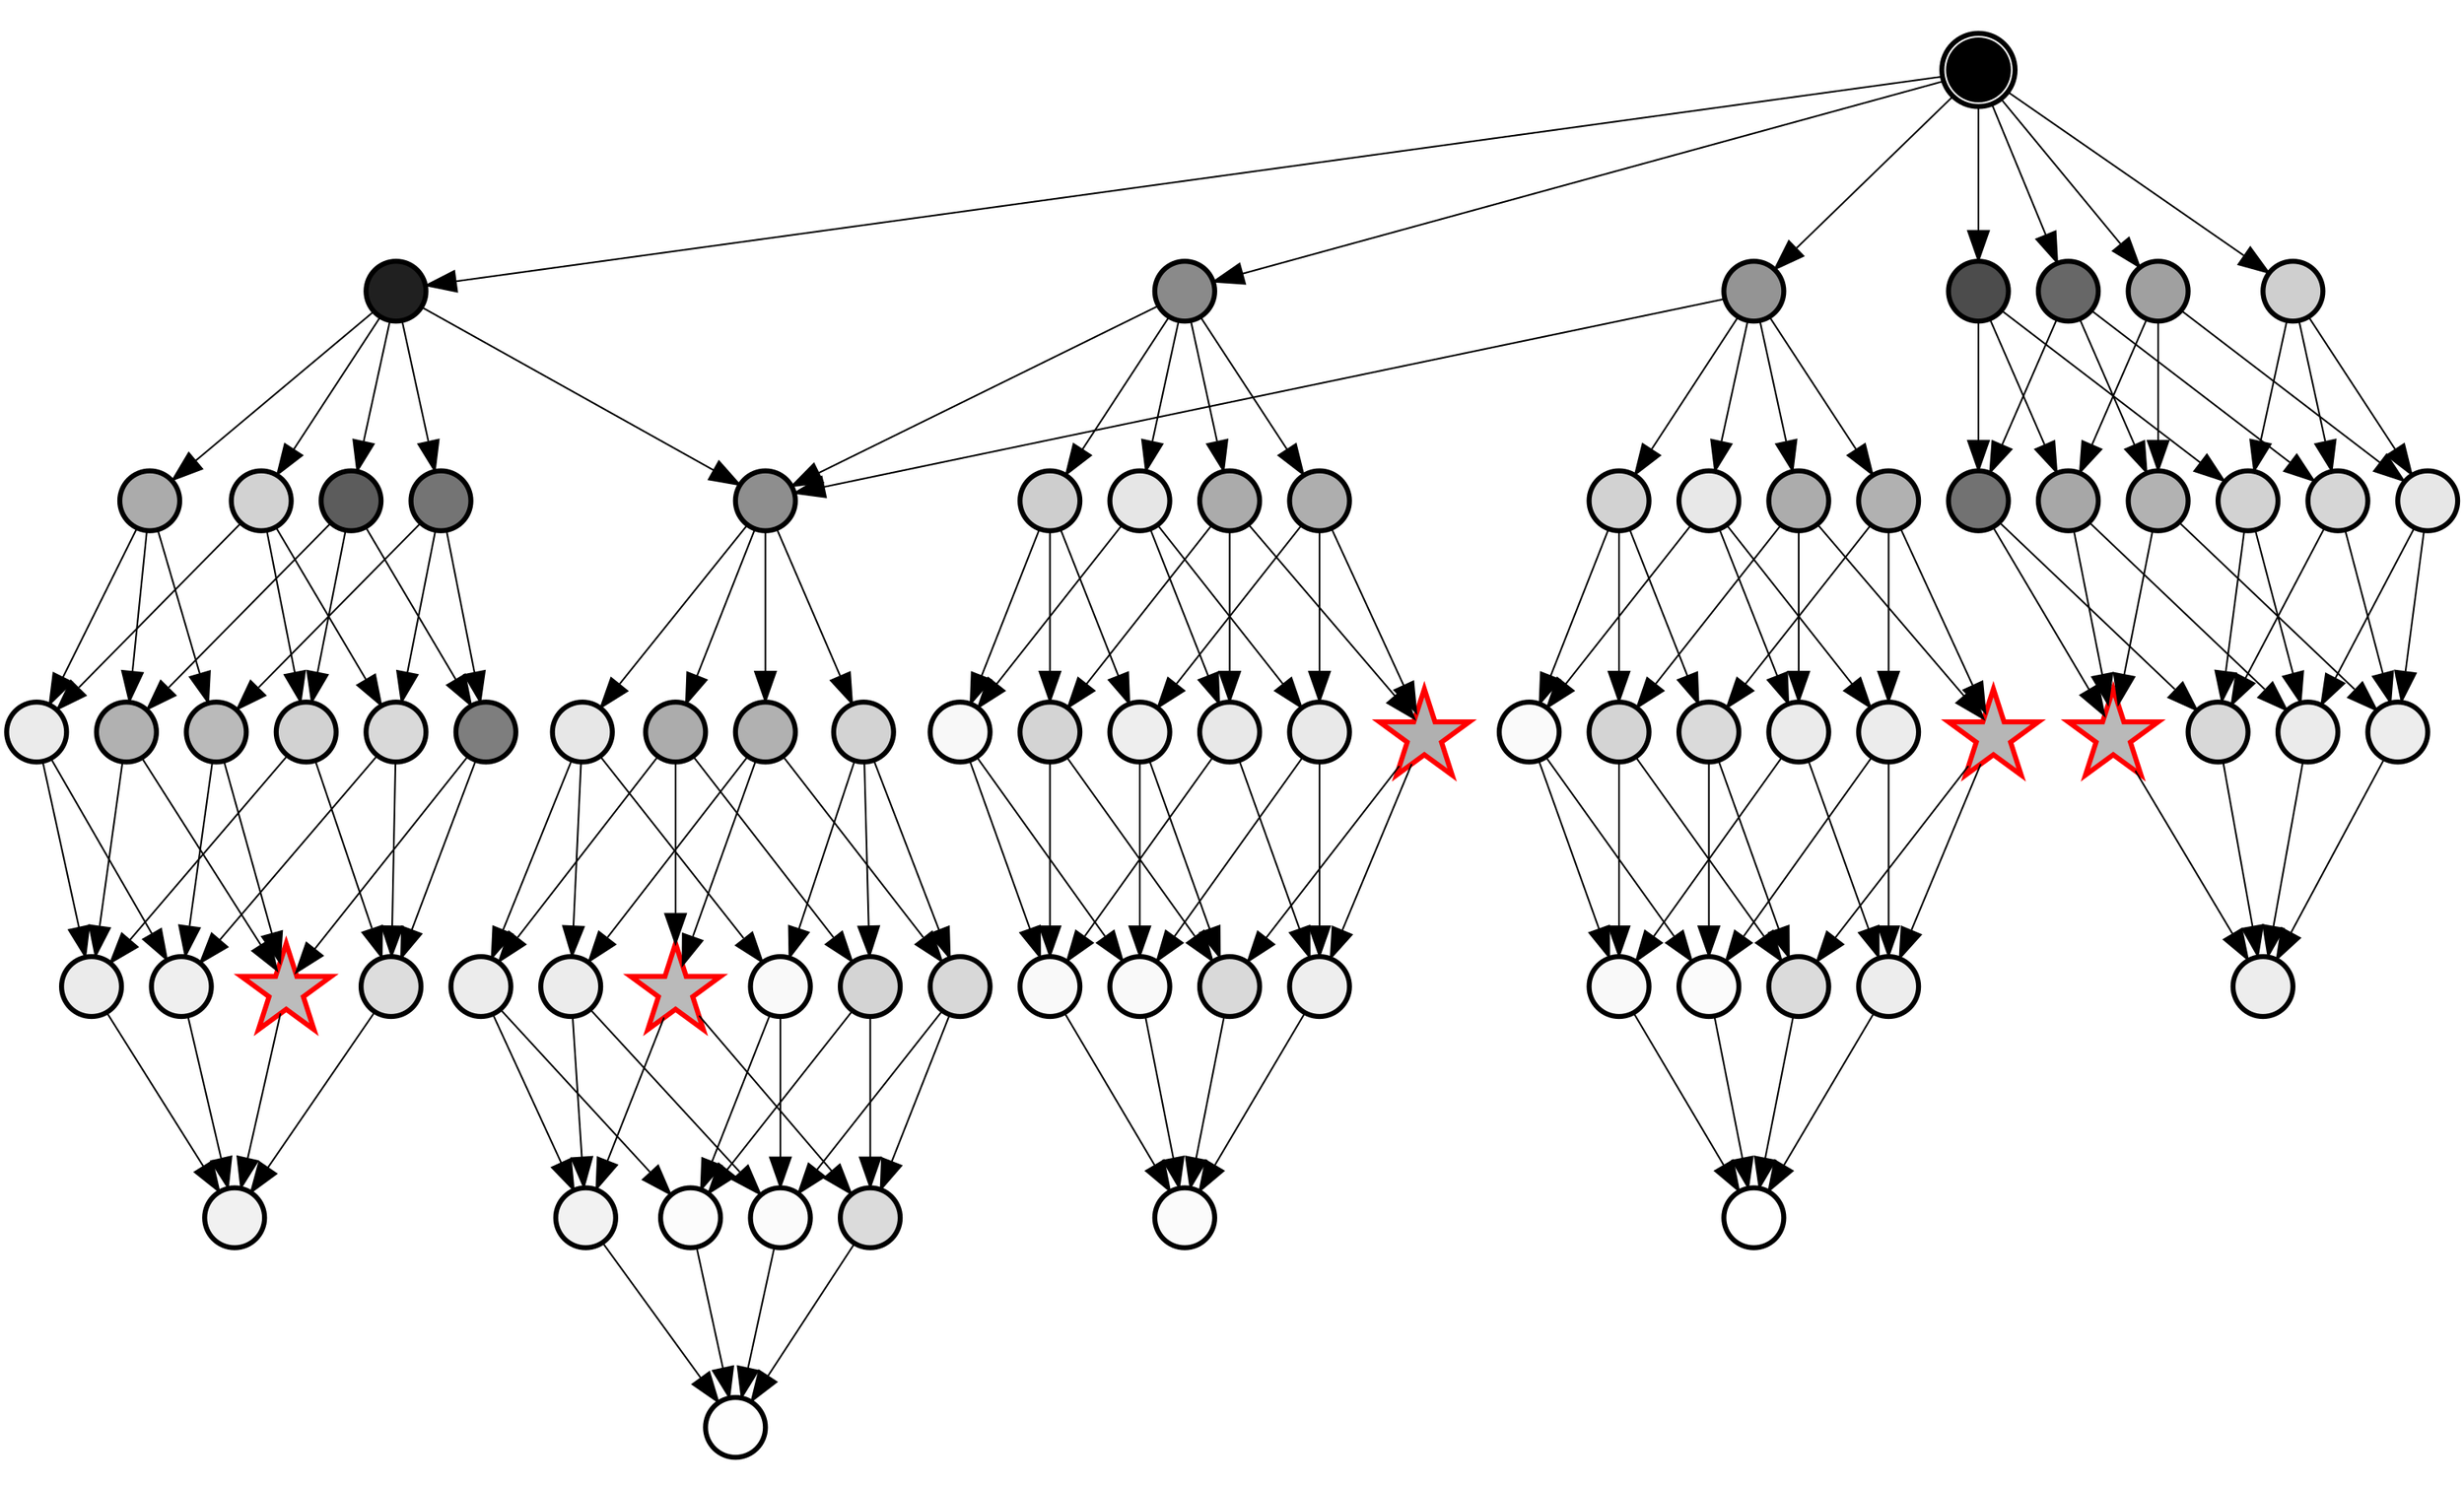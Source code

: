 digraph g {
    ratio=0.6;
    node [style="filled,setlinewidth(3)", shape=circle, color=black, fillcolor=white]
    edge [arrowsize=1.8, len=.75]
    /* everything in same compartment, no hardening */
    R1N1S1L1 [label="", tooltip="R1 N1 S1 L1", fillcolor="#000000", shape=doublecircle]

    /* redis+newlib+uksched in 1 compartment, lwip in the other ------------- */
    R1N1S1L2 [label="", tooltip="R1 N1 S1 L2", fillcolor="#202020"]
    /* + hardening on 1 component */
    R1HN1S1L2 [label="", tooltip="R1H N1 S1 L2", fillcolor="#ababab"]
    R1N1HS1L2 [label="", tooltip="R1 N1H S1 L2", fillcolor="#d2d2d2"]
    R1N1S1HL2 [label="", tooltip="R1 N1 S1H L2", fillcolor="#5c5c5c"]
    R1N1S1L2H [label="", tooltip="R1 N1 S1 L2H", fillcolor="#747474"]
    /* hardening on two components */
    R1HN1HS1L2 [label="", tooltip="R1H N1H S1 L2", fillcolor="#ebebeb"]
    R1HN1S1HL2 [label="", tooltip="R1H N1 S1H L2", fillcolor="#b1b1b1"]
    R1HN1S1L2H [label="", tooltip="R1H N1 S1 L2H", fillcolor="#bababa"]
    R1N1HS1HL2 [label="", tooltip="R1 N1H S1H L2", fillcolor="#d2d2d2"]
    R1N1HS1L2H [label="", tooltip="R1 N1H S1 L2H", fillcolor="#d9d9d9"]
    R1N1S1HL2H [label="", tooltip="R1 N1 S1H L2H", fillcolor="#7e7e7e"]
    /* hardening on 3 components */
    R1HN1HS1HL2 [label="", tooltip="R1H N1H S1H L2", fillcolor="#ebebeb"]
    R1HN1S1HL2H [label="", tooltip="R1H N1 S1H L2H", fillcolor="#bcbcbc", color="red", shape=star]
    R1HN1HS1L2H [label="", tooltip="R1H N1H S1 L2H", fillcolor="#efefef"]
    R1N1HS1HL2H [label="", tooltip="R1 N1H S1H L2H", fillcolor="#dddddd"]
    /* hardening everywhere */
    R1HN1HS1HL2H [label="", tooltip="R1H N1H S1H L2H", fillcolor="#f1f1f1"]

    /* redis+newlib+lwip in 1 compartment, uksched in the other ------------- */
    R1N1S2L1 [label="", tooltip="R1 N1 S2 L1", fillcolor="#8a8a8a"]
    /* + hardening on 1 component */
    R1HN1S2L1 [label="", tooltip="R1H N1 S2 L1", fillcolor="#cecece"]
    R1N1HS2L1 [label="", tooltip="R1 N1H S2 L1", fillcolor="#e6e6e6"]
    R1N1S2HL1 [label="", tooltip="R1 N1 S2H L1", fillcolor="#ababab"]
    R1N1S2L1H [label="", tooltip="R1 N1 S2 L1H", fillcolor="#aeaeae"]
    /* hardening on two components */
    R1HN1HS2L1 [label="", tooltip="R1H N1H S2 L1", fillcolor="#f8f8f8"]
    R1HN1S2HL1 [label="", tooltip="R1H N1 S2H L1", fillcolor="#d4d4d4"]
    R1HN1S2L1H [label="", tooltip="R1H N1 S2 L1H", fillcolor="#eeeeee"]
    R1N1HS2HL1 [label="", tooltip="R1 N1H S2H L1", fillcolor="#e8e8e8"]
    R1N1HS2L1H [label="", tooltip="R1 N1H S2 L1H", fillcolor="#e9e9e9"]
    R1N1S2HL1H [label="", tooltip="R1 N1 S2H L1H", fillcolor="#b0b0b0", color="red", shape=star]
    /* hardening on 3 components */
    R1HN1HS2HL1 [label="", tooltip="R1H N1H S2H L1", fillcolor="#f9f9f9"]
    R1HN1S2HL1H [label="", tooltip="R1H N1 S2H L1H", fillcolor="#d9d9d9"]
    R1HN1HS2L1H [label="", tooltip="R1H N1H S2 L1H", fillcolor="#f9f9f9"]
    R1N1HS2HL1H [label="", tooltip="R1 N1H S2H L1H", fillcolor="#eeeeee"]
    /* hardening everywhere */
    R1HN1HS2HL1H [label="", tooltip="R1H N1H S2H L1H", fillcolor="#fbfbfb"]

    /* redis+newlib in 1 compartment, uksched+lwip in the other ------------- */
    R2N2S1L1 [label="", tooltip="R2 N2 S1 L1", fillcolor="#949494"]
    /* + hardening on 1 component */
    R2HN2S1L1 [label="", tooltip="R2H N2 S1 L1", fillcolor="#d2d2d2"]
    R2N2HS1L1 [label="", tooltip="R2 N2H S1 L1", fillcolor="#e8e8e8"]
    R2N2S1HL1 [label="", tooltip="R2 N2 S1H L1", fillcolor="#acacac"]
    R2N2S1L1H [label="", tooltip="R2 N2 S1 L1H", fillcolor="#b1b1b1"]
    /* hardening on two components */
    R2HN2HS1L1 [label="", tooltip="R2H N2H S1 L1", fillcolor="#fafafa"]
    R2HN2S1HL1 [label="", tooltip="R2H N2 S1H L1", fillcolor="#d4d4d4"]
    R2HN2S1L1H [label="", tooltip="R2H N2 S1 L1H", fillcolor="#dadada"]
    R2N2HS1HL1 [label="", tooltip="R2 N2H S1H L1", fillcolor="#ebebeb"]
    R2N2HS1L1H [label="", tooltip="R2 N2H S1 L1H", fillcolor="#ececec"]
    R2N2S1HL1H [label="", tooltip="R2 N2 S1H L1H", shape=star, color="red", fillcolor="#b6b6b6"]
    /* hardening on 3 components */
    R2HN2HS1HL1 [label="", tooltip="R2H N2H S1H L1", fillcolor="#f9f9f9"]
    R2HN2S1HL1H [label="", tooltip="R2H N2 S1H L1H", fillcolor="#dbdbdb"]
    R2HN2HS1L1H [label="", tooltip="R2H N2H S1 L1H", fillcolor="#fbfbfb"]
    R2N2HS1HL1H [label="", tooltip="R2 N2H S1H L1H", fillcolor="#ededed"]
    /* hardening everywhere */
    R2HN2HS1HL1H [label="", tooltip="R2H N2H S1H L1H", fillcolor="#ffffff"]

    /* everything in 1 compartment ------------------------------------------ */
    /* + hardening on 1 component */
    R1HN1S1L1 [label="", tooltip="R1H N1 S1 L1", fillcolor="#a0a0a0"]
    R1N1HS1L1 [label="", tooltip="R1 N1H S1 L1", fillcolor="#cfcfcf"]
    R1N1S1HL1 [label="", tooltip="R1 N1 S1H L1", fillcolor="#4c4c4c"]
    R1N1S1L1H [label="", tooltip="R1 N1 S1 L1H", fillcolor="#676767"]
    /* hardening on two components */
    R1HN1HS1L1 [label="", tooltip="R1H N1H S1 L1", fillcolor="#e7e7e7"]
    R1HN1S1HL1 [label="", tooltip="R1H N1 S1H L1", fillcolor="#a7a7a7"]
    R1HN1S1L1H [label="", tooltip="R1H N1 S1 L1H", fillcolor="#b2b2b2"]
    R1N1HS1HL1 [label="", tooltip="R1 N1H S1H L1", fillcolor="#d2d2d2"]
    R1N1HS1L1H [label="", tooltip="R1 N1H S1 L1H", fillcolor="#d6d6d6"]
    R1N1S1HL1H [label="", tooltip="R1 N1 S1H L1H", fillcolor="#727272"]
    /* hardening on 3 components */
    R1HN1HS1HL1 [label="", tooltip="R1H N1H S1H L1" fillcolor="#ebebeb"]
    R1HN1S1HL1H [label="", tooltip="R1H N1 S1H L1H", shape=star, color="red", fillcolor="#b9b9b9"]
    R1HN1HS1L1H [label="", tooltip="R1H N1H S1 L1H", fillcolor="#ededed"]
    R1N1HS1HL1H [label="", tooltip="R1 N1H S1H L1H", fillcolor="#d8d8d8"]
    /* hardening everywhere */
    R1HN1HS1HL1H [label="", tooltip="R1H N1H S1H L1H", fillcolor="#ededed"]

    /* redis+newlib in 1 comp, uksched in another, lwip in another------------ */
    R1N1S2L3 [label="", tooltip="R1 N1 S2 L3", fillcolor="#8e8e8e"]
    /* + hardening on 1 component */
    R1HN1S2L3 [label="", tooltip="R1H N1 S2 L3", fillcolor="#d3d3d3"]
    R1N1HS2L3 [label="", tooltip="R1 N1H S2 L3", fillcolor="#e7e7e7"]
    R1N1S2HL3 [label="", tooltip="R1 N1 S2H L3", fillcolor="#acacac"]
    R1N1S2L3H [label="", tooltip="R1 N1 S2 L3H", fillcolor="#b1b1b1"]
    /* hardening on two components */
    R1HN1HS2L3 [label="", tooltip="R1H N1H S2 L3", fillcolor="#f9f9f9"]
    R1HN1S2HL3 [label="", tooltip="R1H N1 S2H L3", fillcolor="#d4d4d4"]
    R1HN1S2L3H [label="", tooltip="R1H N1 S2 L3H", fillcolor="#d8d8d8"]
    R1N1HS2HL3 [label="", tooltip="R1 N1H S2H L3", fillcolor="#ececec"]
    R1N1HS2L3H [label="", tooltip="R1 N1H S2 L3H", fillcolor="#ececec"]
    R1N1S2HL3H [label="", tooltip="R1 N1 S2H L3H", shape=star, color="red", fillcolor="#bababa"]
    /* hardening on 3 components */
    R1HN1HS2HL3 [label="", tooltip="R1H N1H S2H L3", fillcolor="#fcfcfc"]
    R1HN1S2HL3H [label="", tooltip="R1H N1 S2H L3H", fillcolor="#dbdbdb"]
    R1HN1HS2L3H [label="", tooltip="R1H N1H S2 L3H", fillcolor="#fbfbfb"]
    R1N1HS2HL3H [label="", tooltip="R1 N1H S2H L3H", fillcolor="#f2f2f2"]
    /* hardening everywhere */
    R1HN1HS2HL3H [label="", tooltip="R1H N1H S2H L3H", fillcolor="#fefefe"]

    /* LINKS ================================================================ */

    /* high level links wrt adding more compartments */
    R1N1S1L1 -> R1N1S1L2
    R1N1S1L1 -> R1N1S2L1
    R1N1S1L1 -> R2N2S1L1

    R1N1S1L2 -> R1N1S2L3
    R1N1S2L1 -> R1N1S2L3
    R2N2S1L1 -> R1N1S2L3

    /* links for redis+newlib+uksched in 1 compartment, lwip in the other ---- */
    /* hadening on 1 */
    R1N1S1L2 -> R1HN1S1L2
    R1N1S1L2 -> R1N1HS1L2
    R1N1S1L2 -> R1N1S1HL2
    R1N1S1L2 -> R1N1S1L2H

    /* hardening on 2 */
    R1HN1S1L2 -> R1HN1HS1L2
    R1HN1S1L2 -> R1HN1S1HL2
    R1HN1S1L2 -> R1HN1S1L2H

    R1N1HS1L2 -> R1HN1HS1L2
    R1N1HS1L2 -> R1N1HS1HL2
    R1N1HS1L2 -> R1N1HS1L2H

    R1N1S1HL2 -> R1HN1S1HL2
    R1N1S1HL2 -> R1N1HS1HL2
    R1N1S1HL2 -> R1N1S1HL2H

    R1N1S1L2H -> R1HN1S1L2H
    R1N1S1L2H -> R1N1HS1L2H
    R1N1S1L2H -> R1N1S1HL2H

    /* hadening on 3 */
    R1HN1HS1L2 -> R1HN1HS1HL2
    R1HN1HS1L2 -> R1HN1HS1L2H

    R1HN1S1HL2 -> R1HN1HS1HL2
    R1HN1S1HL2 -> R1HN1S1HL2H

    R1HN1S1L2H -> R1HN1S1HL2H
    R1HN1S1L2H -> R1HN1HS1L2H

    R1N1HS1HL2 -> R1HN1HS1HL2
    R1N1HS1HL2 -> R1N1HS1HL2H

    R1N1HS1L2H -> R1HN1HS1L2H
    R1N1HS1L2H -> R1N1HS1HL2H

    R1N1S1HL2H -> R1HN1S1HL2H
    R1N1S1HL2H -> R1N1HS1HL2H

    /* hardening everywhere */
    R1HN1HS1HL2 -> R1HN1HS1HL2H
    R1HN1S1HL2H -> R1HN1HS1HL2H
    R1HN1HS1L2H -> R1HN1HS1HL2H
    R1N1HS1HL2H -> R1HN1HS1HL2H

    /* links for redis+newlib+lwip in 1 compartment, uksched in the other ---- */
    /* hadening on 1 */
    R1N1S2L1 -> R1HN1S2L1
    R1N1S2L1 -> R1N1HS2L1
    R1N1S2L1 -> R1N1S2HL1
    R1N1S2L1 -> R1N1S2L1H

    /* hardening on 2 */
    R1HN1S2L1 -> R1HN1HS2L1
    R1HN1S2L1 -> R1HN1S2HL1
    R1HN1S2L1 -> R1HN1S2L1H

    R1N1HS2L1 -> R1HN1HS2L1
    R1N1HS2L1 -> R1N1HS2HL1
    R1N1HS2L1 -> R1N1HS2L1H

    R1N1S2HL1 -> R1HN1S2HL1
    R1N1S2HL1 -> R1N1HS2HL1
    R1N1S2HL1 -> R1N1S2HL1H

    R1N1S2L1H -> R1HN1S2L1H
    R1N1S2L1H -> R1N1HS2L1H
    R1N1S2L1H -> R1N1S2HL1H

    /* hadening on 3 */
    R1HN1HS2L1 -> R1HN1HS2HL1
    R1HN1HS2L1 -> R1HN1HS2L1H

    R1HN1S2HL1 -> R1HN1HS2HL1
    R1HN1S2HL1 -> R1HN1S2HL1H

    R1HN1S2L1H -> R1HN1S2HL1H
    R1HN1S2L1H -> R1HN1HS2L1H

    R1N1HS2HL1 -> R1HN1HS2HL1
    R1N1HS2HL1 -> R1N1HS2HL1H

    R1N1HS2L1H -> R1HN1HS2L1H
    R1N1HS2L1H -> R1N1HS2HL1H

    R1N1S2HL1H -> R1HN1S2HL1H
    R1N1S2HL1H -> R1N1HS2HL1H

    /* hardening everywhere */
    R1HN1HS2HL1 -> R1HN1HS2HL1H
    R1HN1S2HL1H -> R1HN1HS2HL1H
    R1HN1HS2L1H -> R1HN1HS2HL1H
    R1N1HS2HL1H -> R1HN1HS2HL1H

    /* links for redis+newlib in 1 compartment, uksched+lwip in the other ---- */
    /* hadening on 1 */
    R2N2S1L1 -> R2HN2S1L1
    R2N2S1L1 -> R2N2HS1L1
    R2N2S1L1 -> R2N2S1HL1
    R2N2S1L1 -> R2N2S1L1H

    /* hardening on 2 */
    R2HN2S1L1 -> R2HN2HS1L1
    R2HN2S1L1 -> R2HN2S1HL1
    R2HN2S1L1 -> R2HN2S1L1H

    R2N2HS1L1 -> R2HN2HS1L1
    R2N2HS1L1 -> R2N2HS1HL1
    R2N2HS1L1 -> R2N2HS1L1H

    R2N2S1HL1 -> R2HN2S1HL1
    R2N2S1HL1 -> R2N2HS1HL1
    R2N2S1HL1 -> R2N2S1HL1H

    R2N2S1L1H -> R2HN2S1L1H
    R2N2S1L1H -> R2N2HS1L1H
    R2N2S1L1H -> R2N2S1HL1H

    /* hadening on 3 */
    R2HN2HS1L1 -> R2HN2HS1HL1
    R2HN2HS1L1 -> R2HN2HS1L1H

    R2HN2S1HL1 -> R2HN2HS1HL1
    R2HN2S1HL1 -> R2HN2S1HL1H

    R2HN2S1L1H -> R2HN2S1HL1H
    R2HN2S1L1H -> R2HN2HS1L1H

    R2N2HS1HL1 -> R2HN2HS1HL1
    R2N2HS1HL1 -> R2N2HS1HL1H

    R2N2HS1L1H -> R2HN2HS1L1H
    R2N2HS1L1H -> R2N2HS1HL1H

    R2N2S1HL1H -> R2HN2S1HL1H
    R2N2S1HL1H -> R2N2HS1HL1H

    /* hardening everywhere */
    R2HN2HS1HL1 -> R2HN2HS1HL1H
    R2HN2S1HL1H -> R2HN2HS1HL1H
    R2HN2HS1L1H -> R2HN2HS1HL1H
    R2N2HS1HL1H -> R2HN2HS1HL1H

    /* links for everything in a single compartment ------------------------ */
    /* hadening on 1 */
    R1N1S1L1 -> R1HN1S1L1
    R1N1S1L1 -> R1N1HS1L1
    R1N1S1L1 -> R1N1S1HL1
    R1N1S1L1 -> R1N1S1L1H

    /* hardening on 2 */
    R1HN1S1L1 -> R1HN1HS1L1
    R1HN1S1L1 -> R1HN1S1HL1
    R1HN1S1L1 -> R1HN1S1L1H

    R1N1HS1L1 -> R1HN1HS1L1
    R1N1HS1L1 -> R1N1HS1HL1
    R1N1HS1L1 -> R1N1HS1L1H

    R1N1S1HL1 -> R1HN1S1HL1
    R1N1S1HL1 -> R1N1HS1HL1
    R1N1S1HL1 -> R1N1S1HL1H

    R1N1S1L1H -> R1HN1S1L1H
    R1N1S1L1H -> R1N1HS1L1H
    R1N1S1L1H -> R1N1S1HL1H

    /* hadening on 3 */
    R1HN1HS1L1 -> R1HN1HS1HL1
    R1HN1HS1L1 -> R1HN1HS1L1H

    R1HN1S1HL1 -> R1HN1HS1HL1
    R1HN1S1HL1 -> R1HN1S1HL1H

    R1HN1S1L1H -> R1HN1S1HL1H
    R1HN1S1L1H -> R1HN1HS1L1H

    R1N1HS1HL1 -> R1HN1HS1HL1
    R1N1HS1HL1 -> R1N1HS1HL1H

    R1N1HS1L1H -> R1HN1HS1L1H
    R1N1HS1L1H -> R1N1HS1HL1H

    R1N1S1HL1H -> R1HN1S1HL1H
    R1N1S1HL1H -> R1N1HS1HL1H

    /* hardening everywhere */
    R1HN1HS1HL1 -> R1HN1HS1HL1H
    R1HN1S1HL1H -> R1HN1HS1HL1H
    R1HN1HS1L1H -> R1HN1HS1HL1H
    R1N1HS1HL1H -> R1HN1HS1HL1H

    /* links for redis+newlib/uksched/lwip */
    /* hadening on 1 */
    R1N1S2L3 -> R1HN1S2L3
    R1N1S2L3 -> R1N1HS2L3
    R1N1S2L3 -> R1N1S2HL3
    R1N1S2L3 -> R1N1S2L3H

    /* hardening on 2 */
    R1HN1S2L3 -> R1HN1HS2L3
    R1HN1S2L3 -> R1HN1S2HL3
    R1HN1S2L3 -> R1HN1S2L3H

    R1N1HS2L3 -> R1HN1HS2L3
    R1N1HS2L3 -> R1N1HS2HL3
    R1N1HS2L3 -> R1N1HS2L3H

    R1N1S2HL3 -> R1HN1S2HL3
    R1N1S2HL3 -> R1N1HS2HL3
    R1N1S2HL3 -> R1N1S2HL3H

    R1N1S2L3H -> R1HN1S2L3H
    R1N1S2L3H -> R1N1HS2L3H
    R1N1S2L3H -> R1N1S2HL3H

    /* hadening on 3 */
    R1HN1HS2L3 -> R1HN1HS2HL3
    R1HN1HS2L3 -> R1HN1HS2L3H

    R1HN1S2HL3 -> R1HN1HS2HL3
    R1HN1S2HL3 -> R1HN1S2HL3H

    R1HN1S2L3H -> R1HN1S2HL3H
    R1HN1S2L3H -> R1HN1HS2L3H

    R1N1HS2HL3 -> R1HN1HS2HL3
    R1N1HS2HL3 -> R1N1HS2HL3H

    R1N1HS2L3H -> R1HN1HS2L3H
    R1N1HS2L3H -> R1N1HS2HL3H

    R1N1S2HL3H -> R1HN1S2HL3H
    R1N1S2HL3H -> R1N1HS2HL3H

    /* hardening everywhere */
    R1HN1HS2HL3 -> R1HN1HS2HL3H
    R1HN1S2HL3H -> R1HN1HS2HL3H
    R1HN1HS2L3H -> R1HN1HS2HL3H
    R1N1HS2HL3H -> R1HN1HS2HL3H
}
